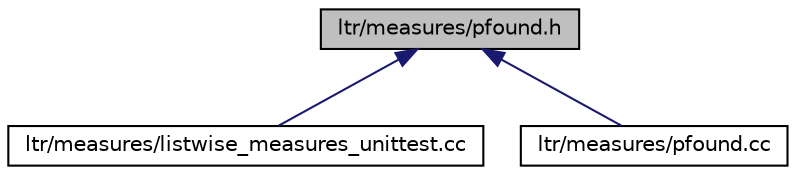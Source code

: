 digraph G
{
  edge [fontname="Helvetica",fontsize="10",labelfontname="Helvetica",labelfontsize="10"];
  node [fontname="Helvetica",fontsize="10",shape=record];
  Node1 [label="ltr/measures/pfound.h",height=0.2,width=0.4,color="black", fillcolor="grey75", style="filled" fontcolor="black"];
  Node1 -> Node2 [dir="back",color="midnightblue",fontsize="10",style="solid",fontname="Helvetica"];
  Node2 [label="ltr/measures/listwise_measures_unittest.cc",height=0.2,width=0.4,color="black", fillcolor="white", style="filled",URL="$listwise__measures__unittest_8cc.html"];
  Node1 -> Node3 [dir="back",color="midnightblue",fontsize="10",style="solid",fontname="Helvetica"];
  Node3 [label="ltr/measures/pfound.cc",height=0.2,width=0.4,color="black", fillcolor="white", style="filled",URL="$pfound_8cc.html"];
}

